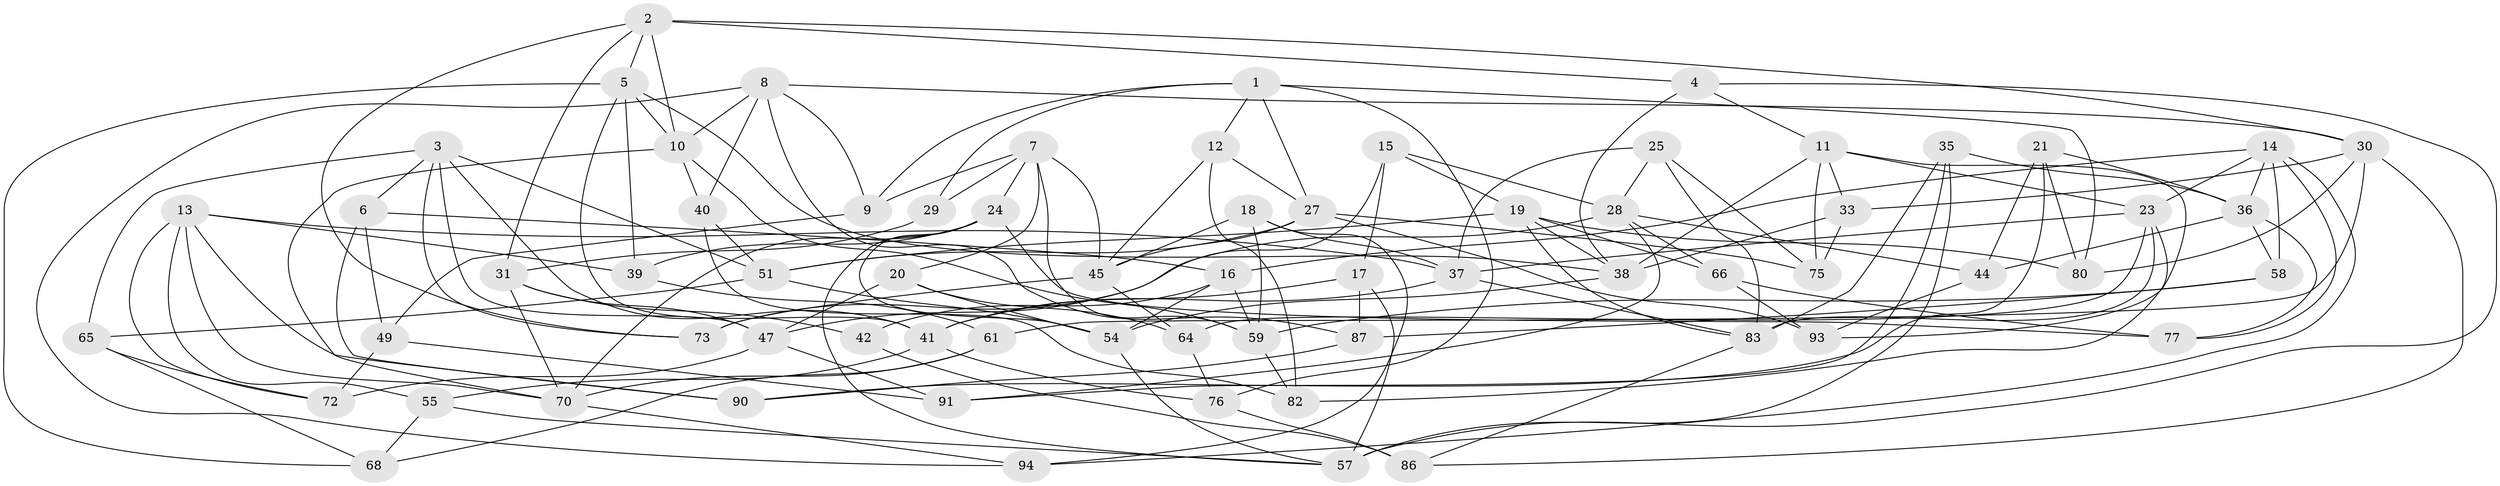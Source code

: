// Generated by graph-tools (version 1.1) at 2025/52/02/27/25 19:52:34]
// undirected, 68 vertices, 164 edges
graph export_dot {
graph [start="1"]
  node [color=gray90,style=filled];
  1 [super="+67"];
  2 [super="+56"];
  3 [super="+60"];
  4;
  5 [super="+74"];
  6;
  7 [super="+48"];
  8 [super="+71"];
  9;
  10 [super="+69"];
  11 [super="+22"];
  12;
  13 [super="+97"];
  14 [super="+34"];
  15;
  16 [super="+50"];
  17;
  18;
  19 [super="+26"];
  20;
  21;
  23 [super="+32"];
  24 [super="+43"];
  25;
  27 [super="+96"];
  28 [super="+92"];
  29;
  30 [super="+52"];
  31 [super="+53"];
  33;
  35;
  36 [super="+63"];
  37 [super="+95"];
  38 [super="+79"];
  39;
  40;
  41 [super="+46"];
  42;
  44;
  45 [super="+81"];
  47 [super="+98"];
  49;
  51 [super="+85"];
  54 [super="+89"];
  55;
  57 [super="+78"];
  58;
  59 [super="+62"];
  61;
  64;
  65;
  66;
  68;
  70 [super="+88"];
  72;
  73;
  75;
  76;
  77;
  80;
  82;
  83 [super="+84"];
  86;
  87;
  90;
  91;
  93;
  94;
  1 -- 76;
  1 -- 27;
  1 -- 12;
  1 -- 80;
  1 -- 9;
  1 -- 29;
  2 -- 4;
  2 -- 10;
  2 -- 5;
  2 -- 73;
  2 -- 30;
  2 -- 31;
  3 -- 6;
  3 -- 65;
  3 -- 41;
  3 -- 73;
  3 -- 47;
  3 -- 51;
  4 -- 11;
  4 -- 57;
  4 -- 38;
  5 -- 41;
  5 -- 10;
  5 -- 38;
  5 -- 68;
  5 -- 39;
  6 -- 16;
  6 -- 49;
  6 -- 90;
  7 -- 20;
  7 -- 45;
  7 -- 9;
  7 -- 29;
  7 -- 59;
  7 -- 24;
  8 -- 94;
  8 -- 87;
  8 -- 40;
  8 -- 9;
  8 -- 10;
  8 -- 30;
  9 -- 49;
  10 -- 70;
  10 -- 40;
  10 -- 59;
  11 -- 38;
  11 -- 33;
  11 -- 75;
  11 -- 93;
  11 -- 23;
  12 -- 82;
  12 -- 45;
  12 -- 27;
  13 -- 72;
  13 -- 55;
  13 -- 90;
  13 -- 37;
  13 -- 70;
  13 -- 39;
  14 -- 77;
  14 -- 58;
  14 -- 94;
  14 -- 36;
  14 -- 16;
  14 -- 23;
  15 -- 19;
  15 -- 28;
  15 -- 17;
  15 -- 47;
  16 -- 59;
  16 -- 42 [weight=2];
  16 -- 54;
  17 -- 57;
  17 -- 41;
  17 -- 87;
  18 -- 94;
  18 -- 37;
  18 -- 45;
  18 -- 59;
  19 -- 66;
  19 -- 83;
  19 -- 80;
  19 -- 51;
  19 -- 38;
  20 -- 64;
  20 -- 54;
  20 -- 47;
  21 -- 90;
  21 -- 44;
  21 -- 80;
  21 -- 36;
  23 -- 64;
  23 -- 37;
  23 -- 83;
  23 -- 82;
  24 -- 54;
  24 -- 39;
  24 -- 57;
  24 -- 77;
  24 -- 70;
  25 -- 83;
  25 -- 75;
  25 -- 37;
  25 -- 28;
  27 -- 51;
  27 -- 93;
  27 -- 75;
  27 -- 45;
  28 -- 44;
  28 -- 66;
  28 -- 73;
  28 -- 91;
  29 -- 31 [weight=2];
  30 -- 33;
  30 -- 61;
  30 -- 80;
  30 -- 86;
  31 -- 42;
  31 -- 47;
  31 -- 70;
  33 -- 75;
  33 -- 38;
  35 -- 91;
  35 -- 36;
  35 -- 57;
  35 -- 83;
  36 -- 44;
  36 -- 58;
  36 -- 77;
  37 -- 41;
  37 -- 83;
  38 -- 54;
  39 -- 61;
  40 -- 82;
  40 -- 51;
  41 -- 55;
  41 -- 76;
  42 -- 86;
  44 -- 93;
  45 -- 73;
  45 -- 64;
  47 -- 72;
  47 -- 91;
  49 -- 72;
  49 -- 91;
  51 -- 54;
  51 -- 65;
  54 -- 57;
  55 -- 68;
  55 -- 57;
  58 -- 87;
  58 -- 59;
  59 -- 82;
  61 -- 68;
  61 -- 70;
  64 -- 76;
  65 -- 68;
  65 -- 72;
  66 -- 93;
  66 -- 77;
  70 -- 94;
  76 -- 86;
  83 -- 86;
  87 -- 90;
}
